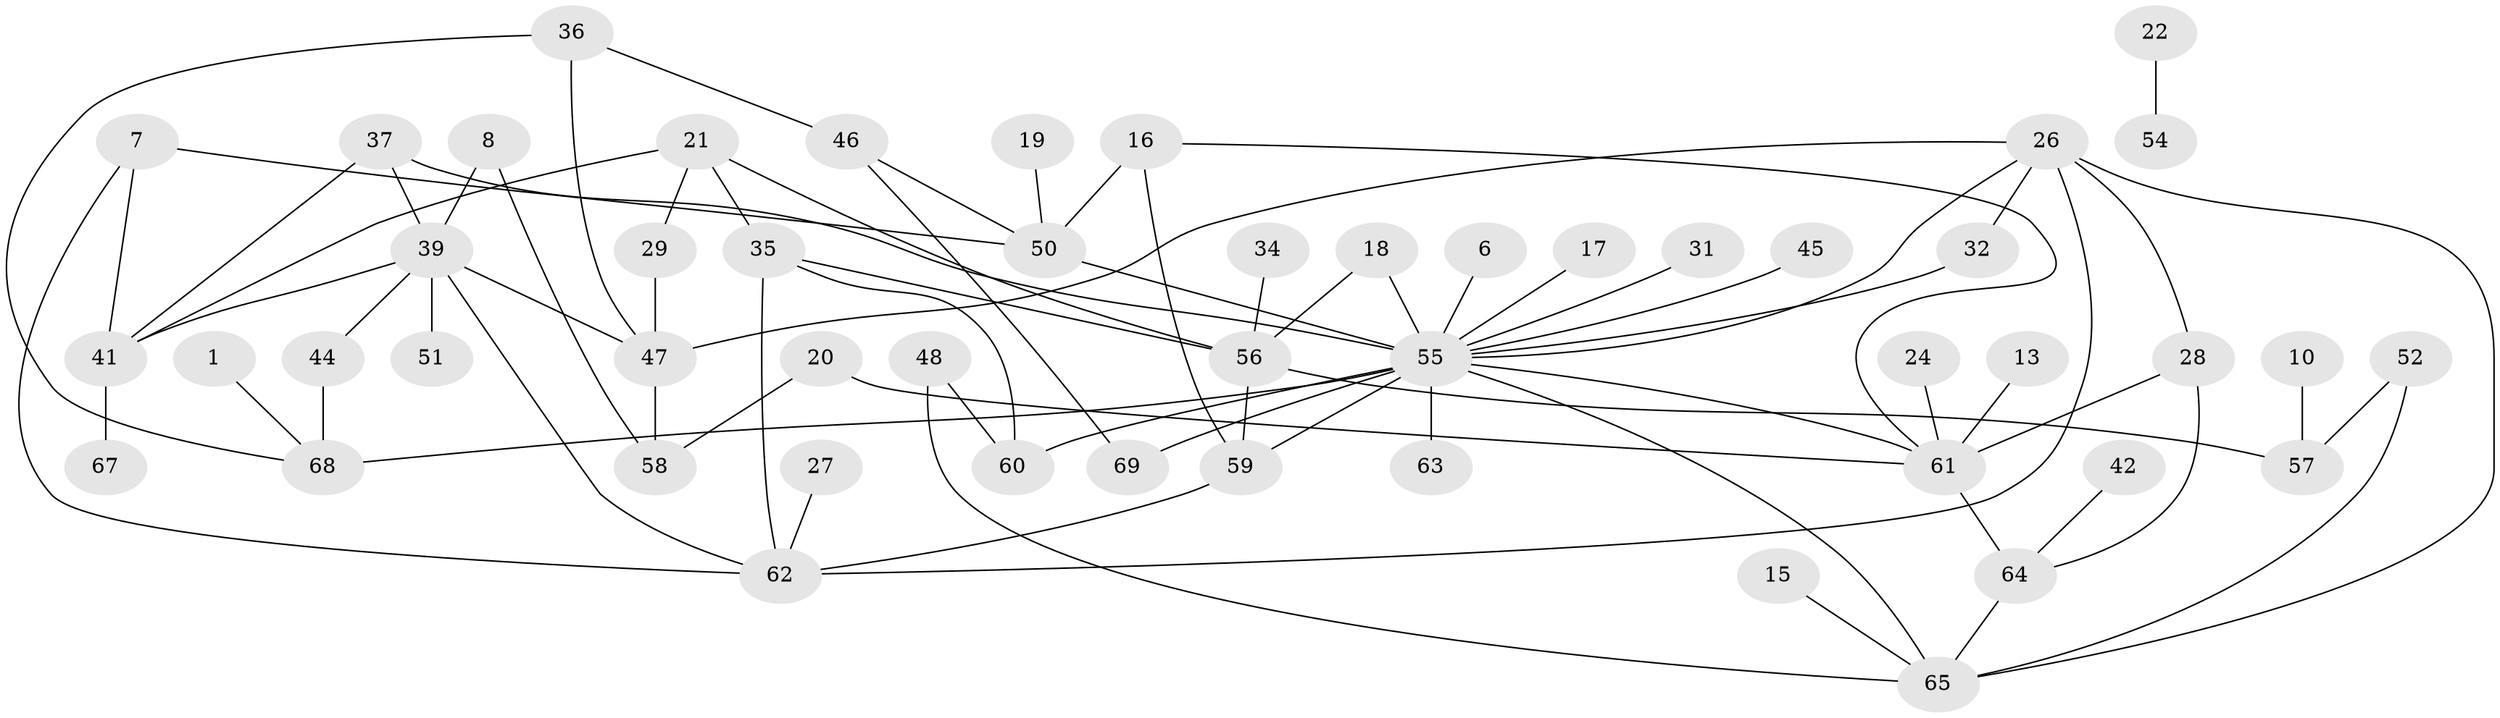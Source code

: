 // original degree distribution, {5: 0.043795620437956206, 1: 0.30656934306569344, 0: 0.10948905109489052, 3: 0.22627737226277372, 2: 0.2116788321167883, 4: 0.072992700729927, 6: 0.021897810218978103, 9: 0.0072992700729927005}
// Generated by graph-tools (version 1.1) at 2025/25/03/09/25 03:25:22]
// undirected, 51 vertices, 76 edges
graph export_dot {
graph [start="1"]
  node [color=gray90,style=filled];
  1;
  6;
  7;
  8;
  10;
  13;
  15;
  16;
  17;
  18;
  19;
  20;
  21;
  22;
  24;
  26;
  27;
  28;
  29;
  31;
  32;
  34;
  35;
  36;
  37;
  39;
  41;
  42;
  44;
  45;
  46;
  47;
  48;
  50;
  51;
  52;
  54;
  55;
  56;
  57;
  58;
  59;
  60;
  61;
  62;
  63;
  64;
  65;
  67;
  68;
  69;
  1 -- 68 [weight=1.0];
  6 -- 55 [weight=1.0];
  7 -- 41 [weight=1.0];
  7 -- 50 [weight=1.0];
  7 -- 62 [weight=1.0];
  8 -- 39 [weight=1.0];
  8 -- 58 [weight=1.0];
  10 -- 57 [weight=1.0];
  13 -- 61 [weight=1.0];
  15 -- 65 [weight=1.0];
  16 -- 50 [weight=1.0];
  16 -- 59 [weight=1.0];
  16 -- 61 [weight=1.0];
  17 -- 55 [weight=1.0];
  18 -- 55 [weight=1.0];
  18 -- 56 [weight=1.0];
  19 -- 50 [weight=1.0];
  20 -- 58 [weight=1.0];
  20 -- 61 [weight=1.0];
  21 -- 29 [weight=1.0];
  21 -- 35 [weight=1.0];
  21 -- 41 [weight=1.0];
  21 -- 56 [weight=1.0];
  22 -- 54 [weight=1.0];
  24 -- 61 [weight=1.0];
  26 -- 28 [weight=1.0];
  26 -- 32 [weight=1.0];
  26 -- 47 [weight=1.0];
  26 -- 55 [weight=1.0];
  26 -- 62 [weight=1.0];
  26 -- 65 [weight=1.0];
  27 -- 62 [weight=1.0];
  28 -- 61 [weight=1.0];
  28 -- 64 [weight=1.0];
  29 -- 47 [weight=1.0];
  31 -- 55 [weight=1.0];
  32 -- 55 [weight=1.0];
  34 -- 56 [weight=1.0];
  35 -- 56 [weight=1.0];
  35 -- 60 [weight=1.0];
  35 -- 62 [weight=1.0];
  36 -- 46 [weight=1.0];
  36 -- 47 [weight=1.0];
  36 -- 68 [weight=1.0];
  37 -- 39 [weight=1.0];
  37 -- 41 [weight=1.0];
  37 -- 55 [weight=1.0];
  39 -- 41 [weight=1.0];
  39 -- 44 [weight=1.0];
  39 -- 47 [weight=1.0];
  39 -- 51 [weight=1.0];
  39 -- 62 [weight=1.0];
  41 -- 67 [weight=1.0];
  42 -- 64 [weight=1.0];
  44 -- 68 [weight=1.0];
  45 -- 55 [weight=1.0];
  46 -- 50 [weight=1.0];
  46 -- 69 [weight=1.0];
  47 -- 58 [weight=1.0];
  48 -- 60 [weight=1.0];
  48 -- 65 [weight=1.0];
  50 -- 55 [weight=1.0];
  52 -- 57 [weight=1.0];
  52 -- 65 [weight=1.0];
  55 -- 59 [weight=1.0];
  55 -- 60 [weight=1.0];
  55 -- 61 [weight=1.0];
  55 -- 63 [weight=1.0];
  55 -- 65 [weight=1.0];
  55 -- 68 [weight=2.0];
  55 -- 69 [weight=1.0];
  56 -- 57 [weight=1.0];
  56 -- 59 [weight=1.0];
  59 -- 62 [weight=1.0];
  61 -- 64 [weight=1.0];
  64 -- 65 [weight=1.0];
}
